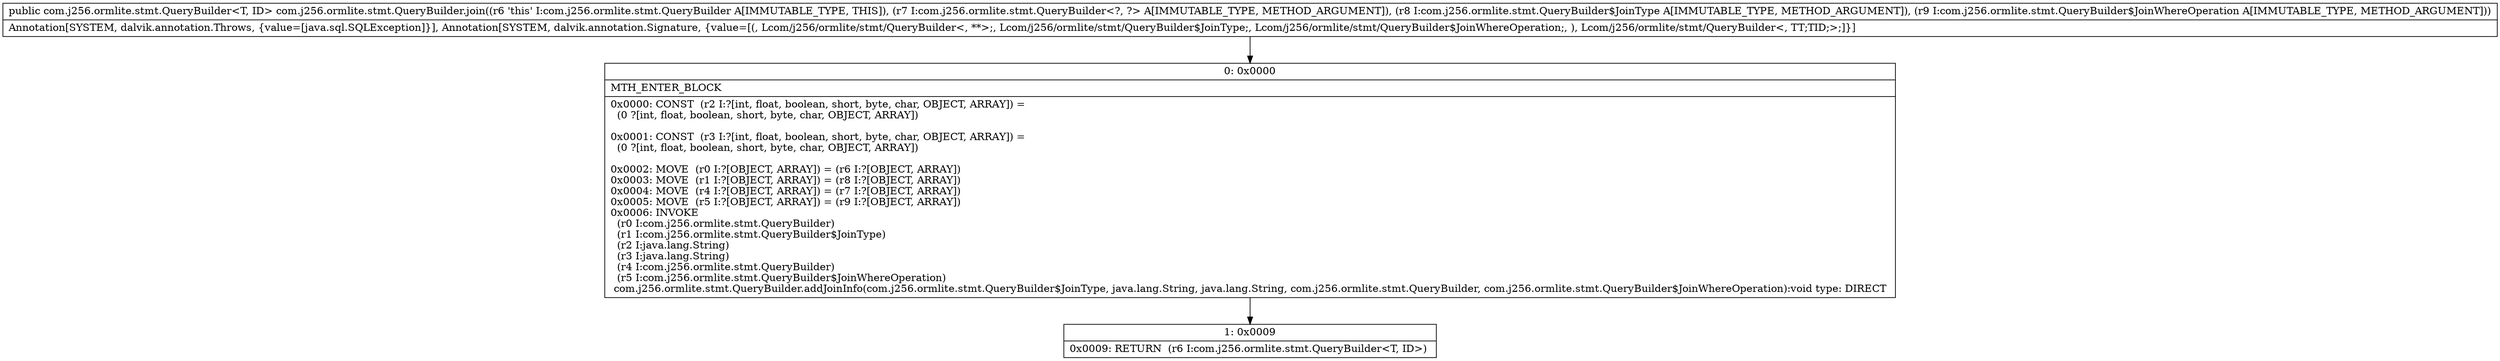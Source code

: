 digraph "CFG forcom.j256.ormlite.stmt.QueryBuilder.join(Lcom\/j256\/ormlite\/stmt\/QueryBuilder;Lcom\/j256\/ormlite\/stmt\/QueryBuilder$JoinType;Lcom\/j256\/ormlite\/stmt\/QueryBuilder$JoinWhereOperation;)Lcom\/j256\/ormlite\/stmt\/QueryBuilder;" {
Node_0 [shape=record,label="{0\:\ 0x0000|MTH_ENTER_BLOCK\l|0x0000: CONST  (r2 I:?[int, float, boolean, short, byte, char, OBJECT, ARRAY]) = \l  (0 ?[int, float, boolean, short, byte, char, OBJECT, ARRAY])\l \l0x0001: CONST  (r3 I:?[int, float, boolean, short, byte, char, OBJECT, ARRAY]) = \l  (0 ?[int, float, boolean, short, byte, char, OBJECT, ARRAY])\l \l0x0002: MOVE  (r0 I:?[OBJECT, ARRAY]) = (r6 I:?[OBJECT, ARRAY]) \l0x0003: MOVE  (r1 I:?[OBJECT, ARRAY]) = (r8 I:?[OBJECT, ARRAY]) \l0x0004: MOVE  (r4 I:?[OBJECT, ARRAY]) = (r7 I:?[OBJECT, ARRAY]) \l0x0005: MOVE  (r5 I:?[OBJECT, ARRAY]) = (r9 I:?[OBJECT, ARRAY]) \l0x0006: INVOKE  \l  (r0 I:com.j256.ormlite.stmt.QueryBuilder)\l  (r1 I:com.j256.ormlite.stmt.QueryBuilder$JoinType)\l  (r2 I:java.lang.String)\l  (r3 I:java.lang.String)\l  (r4 I:com.j256.ormlite.stmt.QueryBuilder)\l  (r5 I:com.j256.ormlite.stmt.QueryBuilder$JoinWhereOperation)\l com.j256.ormlite.stmt.QueryBuilder.addJoinInfo(com.j256.ormlite.stmt.QueryBuilder$JoinType, java.lang.String, java.lang.String, com.j256.ormlite.stmt.QueryBuilder, com.j256.ormlite.stmt.QueryBuilder$JoinWhereOperation):void type: DIRECT \l}"];
Node_1 [shape=record,label="{1\:\ 0x0009|0x0009: RETURN  (r6 I:com.j256.ormlite.stmt.QueryBuilder\<T, ID\>) \l}"];
MethodNode[shape=record,label="{public com.j256.ormlite.stmt.QueryBuilder\<T, ID\> com.j256.ormlite.stmt.QueryBuilder.join((r6 'this' I:com.j256.ormlite.stmt.QueryBuilder A[IMMUTABLE_TYPE, THIS]), (r7 I:com.j256.ormlite.stmt.QueryBuilder\<?, ?\> A[IMMUTABLE_TYPE, METHOD_ARGUMENT]), (r8 I:com.j256.ormlite.stmt.QueryBuilder$JoinType A[IMMUTABLE_TYPE, METHOD_ARGUMENT]), (r9 I:com.j256.ormlite.stmt.QueryBuilder$JoinWhereOperation A[IMMUTABLE_TYPE, METHOD_ARGUMENT]))  | Annotation[SYSTEM, dalvik.annotation.Throws, \{value=[java.sql.SQLException]\}], Annotation[SYSTEM, dalvik.annotation.Signature, \{value=[(, Lcom\/j256\/ormlite\/stmt\/QueryBuilder\<, **\>;, Lcom\/j256\/ormlite\/stmt\/QueryBuilder$JoinType;, Lcom\/j256\/ormlite\/stmt\/QueryBuilder$JoinWhereOperation;, ), Lcom\/j256\/ormlite\/stmt\/QueryBuilder\<, TT;TID;\>;]\}]\l}"];
MethodNode -> Node_0;
Node_0 -> Node_1;
}

